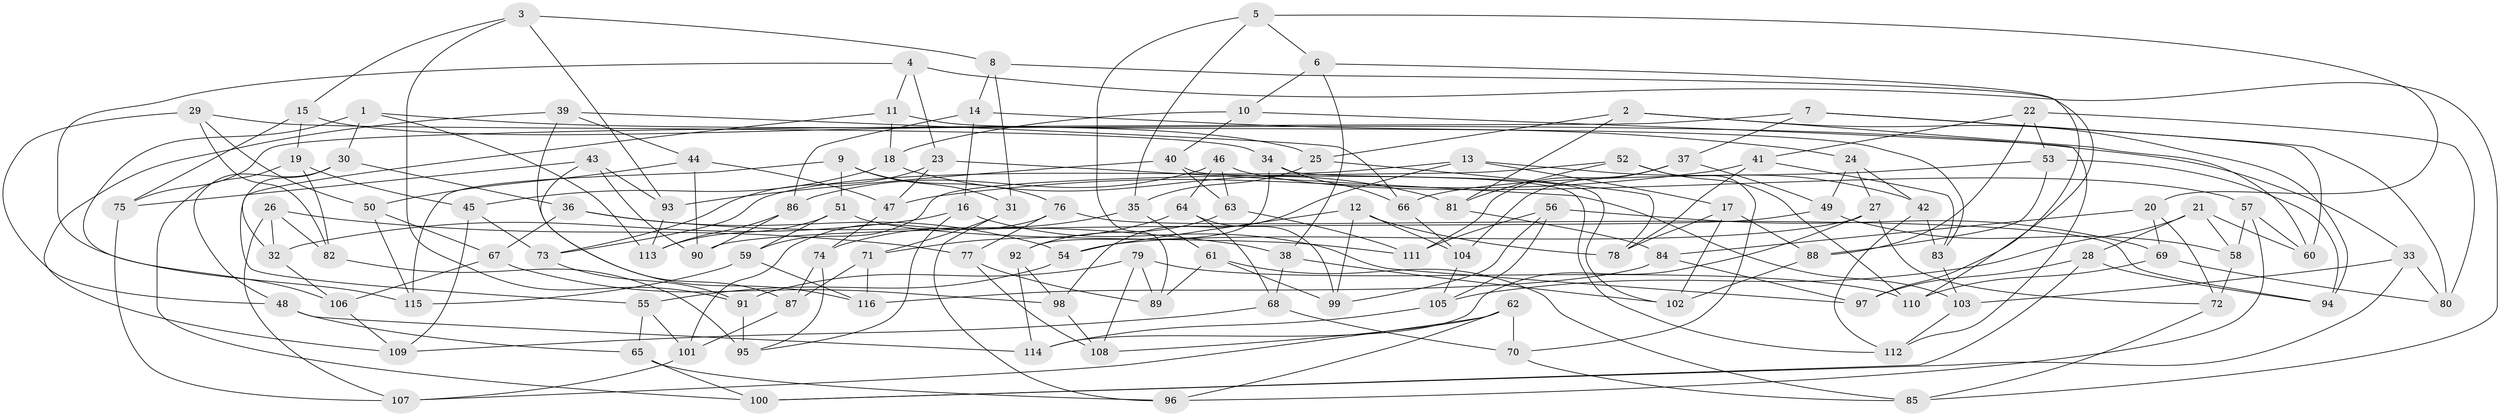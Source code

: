 // coarse degree distribution, {6: 0.3048780487804878, 4: 0.5609756097560976, 5: 0.10975609756097561, 2: 0.012195121951219513, 3: 0.012195121951219513}
// Generated by graph-tools (version 1.1) at 2025/38/03/04/25 23:38:16]
// undirected, 116 vertices, 232 edges
graph export_dot {
  node [color=gray90,style=filled];
  1;
  2;
  3;
  4;
  5;
  6;
  7;
  8;
  9;
  10;
  11;
  12;
  13;
  14;
  15;
  16;
  17;
  18;
  19;
  20;
  21;
  22;
  23;
  24;
  25;
  26;
  27;
  28;
  29;
  30;
  31;
  32;
  33;
  34;
  35;
  36;
  37;
  38;
  39;
  40;
  41;
  42;
  43;
  44;
  45;
  46;
  47;
  48;
  49;
  50;
  51;
  52;
  53;
  54;
  55;
  56;
  57;
  58;
  59;
  60;
  61;
  62;
  63;
  64;
  65;
  66;
  67;
  68;
  69;
  70;
  71;
  72;
  73;
  74;
  75;
  76;
  77;
  78;
  79;
  80;
  81;
  82;
  83;
  84;
  85;
  86;
  87;
  88;
  89;
  90;
  91;
  92;
  93;
  94;
  95;
  96;
  97;
  98;
  99;
  100;
  101;
  102;
  103;
  104;
  105;
  106;
  107;
  108;
  109;
  110;
  111;
  112;
  113;
  114;
  115;
  116;
  1 -- 113;
  1 -- 33;
  1 -- 106;
  1 -- 30;
  2 -- 81;
  2 -- 25;
  2 -- 94;
  2 -- 60;
  3 -- 91;
  3 -- 15;
  3 -- 93;
  3 -- 8;
  4 -- 23;
  4 -- 115;
  4 -- 85;
  4 -- 11;
  5 -- 20;
  5 -- 89;
  5 -- 35;
  5 -- 6;
  6 -- 97;
  6 -- 38;
  6 -- 10;
  7 -- 75;
  7 -- 80;
  7 -- 37;
  7 -- 60;
  8 -- 31;
  8 -- 14;
  8 -- 110;
  9 -- 51;
  9 -- 115;
  9 -- 76;
  9 -- 31;
  10 -- 40;
  10 -- 112;
  10 -- 18;
  11 -- 83;
  11 -- 55;
  11 -- 18;
  12 -- 104;
  12 -- 78;
  12 -- 99;
  12 -- 54;
  13 -- 42;
  13 -- 17;
  13 -- 73;
  13 -- 98;
  14 -- 16;
  14 -- 24;
  14 -- 86;
  15 -- 19;
  15 -- 25;
  15 -- 75;
  16 -- 97;
  16 -- 32;
  16 -- 95;
  17 -- 78;
  17 -- 102;
  17 -- 88;
  18 -- 45;
  18 -- 81;
  19 -- 45;
  19 -- 82;
  19 -- 100;
  20 -- 84;
  20 -- 72;
  20 -- 69;
  21 -- 28;
  21 -- 105;
  21 -- 60;
  21 -- 58;
  22 -- 53;
  22 -- 88;
  22 -- 80;
  22 -- 41;
  23 -- 73;
  23 -- 47;
  23 -- 103;
  24 -- 49;
  24 -- 42;
  24 -- 27;
  25 -- 35;
  25 -- 78;
  26 -- 82;
  26 -- 107;
  26 -- 77;
  26 -- 32;
  27 -- 114;
  27 -- 54;
  27 -- 72;
  28 -- 97;
  28 -- 94;
  28 -- 100;
  29 -- 50;
  29 -- 34;
  29 -- 82;
  29 -- 48;
  30 -- 32;
  30 -- 48;
  30 -- 36;
  31 -- 96;
  31 -- 71;
  32 -- 106;
  33 -- 100;
  33 -- 80;
  33 -- 103;
  34 -- 102;
  34 -- 92;
  34 -- 66;
  35 -- 74;
  35 -- 61;
  36 -- 38;
  36 -- 67;
  36 -- 54;
  37 -- 104;
  37 -- 49;
  37 -- 111;
  38 -- 102;
  38 -- 68;
  39 -- 109;
  39 -- 116;
  39 -- 66;
  39 -- 44;
  40 -- 112;
  40 -- 93;
  40 -- 63;
  41 -- 78;
  41 -- 47;
  41 -- 83;
  42 -- 83;
  42 -- 112;
  43 -- 93;
  43 -- 75;
  43 -- 87;
  43 -- 90;
  44 -- 47;
  44 -- 50;
  44 -- 90;
  45 -- 73;
  45 -- 109;
  46 -- 57;
  46 -- 86;
  46 -- 63;
  46 -- 64;
  47 -- 74;
  48 -- 65;
  48 -- 114;
  49 -- 90;
  49 -- 58;
  50 -- 67;
  50 -- 115;
  51 -- 59;
  51 -- 111;
  51 -- 113;
  52 -- 81;
  52 -- 70;
  52 -- 110;
  52 -- 59;
  53 -- 94;
  53 -- 88;
  53 -- 66;
  54 -- 55;
  55 -- 65;
  55 -- 101;
  56 -- 99;
  56 -- 69;
  56 -- 105;
  56 -- 111;
  57 -- 58;
  57 -- 60;
  57 -- 96;
  58 -- 72;
  59 -- 115;
  59 -- 116;
  61 -- 85;
  61 -- 89;
  61 -- 99;
  62 -- 108;
  62 -- 107;
  62 -- 96;
  62 -- 70;
  63 -- 111;
  63 -- 92;
  64 -- 68;
  64 -- 71;
  64 -- 99;
  65 -- 96;
  65 -- 100;
  66 -- 104;
  67 -- 106;
  67 -- 98;
  68 -- 109;
  68 -- 70;
  69 -- 80;
  69 -- 110;
  70 -- 85;
  71 -- 87;
  71 -- 116;
  72 -- 85;
  73 -- 91;
  74 -- 95;
  74 -- 87;
  75 -- 107;
  76 -- 101;
  76 -- 94;
  76 -- 77;
  77 -- 108;
  77 -- 89;
  79 -- 108;
  79 -- 91;
  79 -- 89;
  79 -- 110;
  81 -- 84;
  82 -- 95;
  83 -- 103;
  84 -- 116;
  84 -- 97;
  86 -- 90;
  86 -- 113;
  87 -- 101;
  88 -- 102;
  91 -- 95;
  92 -- 114;
  92 -- 98;
  93 -- 113;
  98 -- 108;
  101 -- 107;
  103 -- 112;
  104 -- 105;
  105 -- 114;
  106 -- 109;
}
